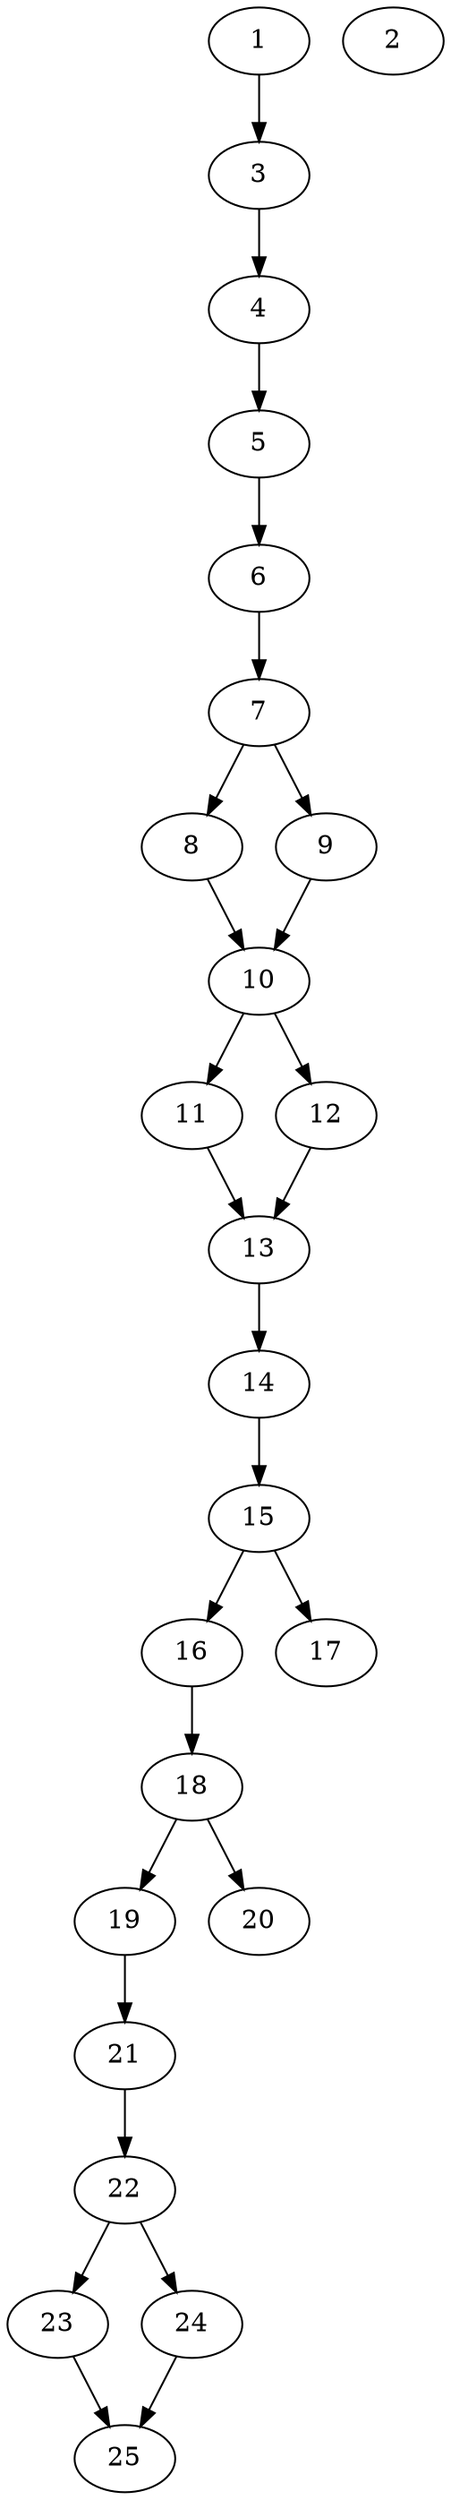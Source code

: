 // DAG automatically generated by daggen at Thu Oct  3 14:00:39 2019
// ./daggen --dot -n 25 --ccr 0.5 --fat 0.3 --regular 0.9 --density 0.9 --mindata 5242880 --maxdata 52428800 
digraph G {
  1 [size="21252096", alpha="0.09", expect_size="10626048"] 
  1 -> 3 [size ="10626048"]
  2 [size="85129216", alpha="0.02", expect_size="42564608"] 
  3 [size="34076672", alpha="0.00", expect_size="17038336"] 
  3 -> 4 [size ="17038336"]
  4 [size="78032896", alpha="0.02", expect_size="39016448"] 
  4 -> 5 [size ="39016448"]
  5 [size="63574016", alpha="0.03", expect_size="31787008"] 
  5 -> 6 [size ="31787008"]
  6 [size="89196544", alpha="0.06", expect_size="44598272"] 
  6 -> 7 [size ="44598272"]
  7 [size="63721472", alpha="0.06", expect_size="31860736"] 
  7 -> 8 [size ="31860736"]
  7 -> 9 [size ="31860736"]
  8 [size="93476864", alpha="0.13", expect_size="46738432"] 
  8 -> 10 [size ="46738432"]
  9 [size="58691584", alpha="0.09", expect_size="29345792"] 
  9 -> 10 [size ="29345792"]
  10 [size="93075456", alpha="0.09", expect_size="46537728"] 
  10 -> 11 [size ="46537728"]
  10 -> 12 [size ="46537728"]
  11 [size="41607168", alpha="0.09", expect_size="20803584"] 
  11 -> 13 [size ="20803584"]
  12 [size="82003968", alpha="0.06", expect_size="41001984"] 
  12 -> 13 [size ="41001984"]
  13 [size="92833792", alpha="0.04", expect_size="46416896"] 
  13 -> 14 [size ="46416896"]
  14 [size="93790208", alpha="0.04", expect_size="46895104"] 
  14 -> 15 [size ="46895104"]
  15 [size="10721280", alpha="0.12", expect_size="5360640"] 
  15 -> 16 [size ="5360640"]
  15 -> 17 [size ="5360640"]
  16 [size="26150912", alpha="0.05", expect_size="13075456"] 
  16 -> 18 [size ="13075456"]
  17 [size="56551424", alpha="0.05", expect_size="28275712"] 
  18 [size="82692096", alpha="0.10", expect_size="41346048"] 
  18 -> 19 [size ="41346048"]
  18 -> 20 [size ="41346048"]
  19 [size="49504256", alpha="0.04", expect_size="24752128"] 
  19 -> 21 [size ="24752128"]
  20 [size="92162048", alpha="0.06", expect_size="46081024"] 
  21 [size="39335936", alpha="0.10", expect_size="19667968"] 
  21 -> 22 [size ="19667968"]
  22 [size="80656384", alpha="0.11", expect_size="40328192"] 
  22 -> 23 [size ="40328192"]
  22 -> 24 [size ="40328192"]
  23 [size="14637056", alpha="0.16", expect_size="7318528"] 
  23 -> 25 [size ="7318528"]
  24 [size="34486272", alpha="0.15", expect_size="17243136"] 
  24 -> 25 [size ="17243136"]
  25 [size="55328768", alpha="0.06", expect_size="27664384"] 
}
